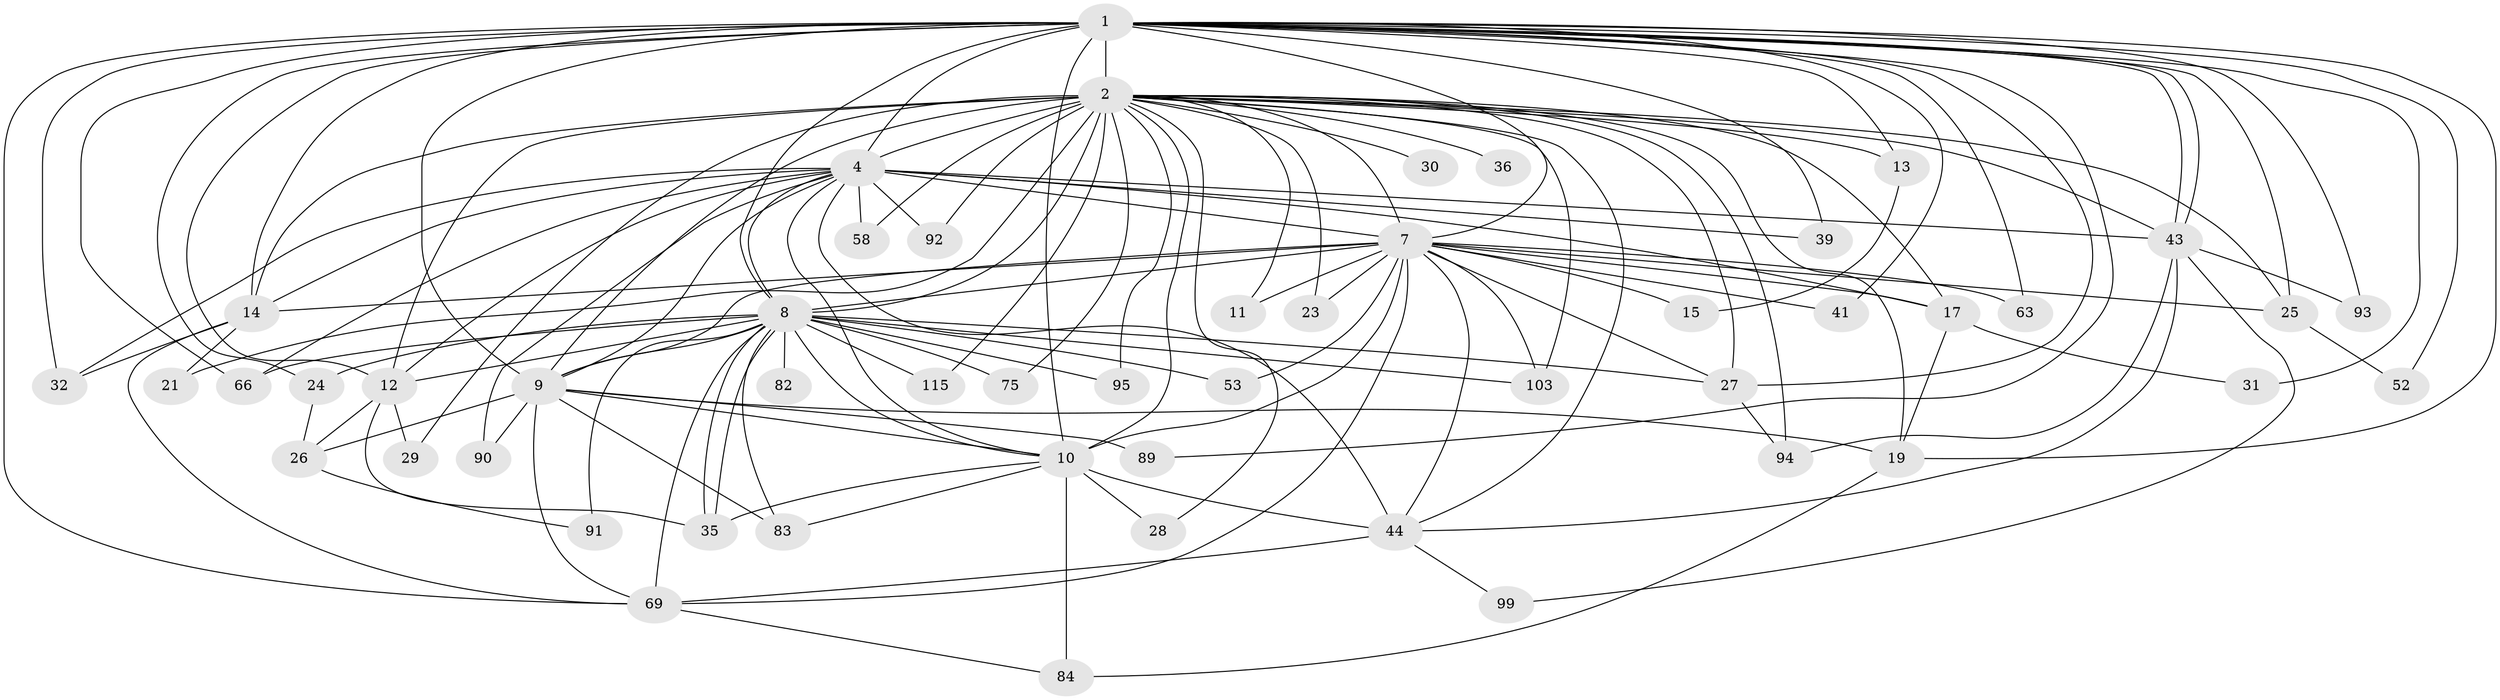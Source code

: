 // original degree distribution, {21: 0.015625, 24: 0.0078125, 18: 0.0078125, 27: 0.0078125, 28: 0.0078125, 25: 0.0078125, 34: 0.0078125, 20: 0.0078125, 15: 0.0078125, 2: 0.515625, 7: 0.015625, 3: 0.2265625, 6: 0.015625, 4: 0.0859375, 5: 0.0625}
// Generated by graph-tools (version 1.1) at 2025/17/03/04/25 18:17:27]
// undirected, 51 vertices, 134 edges
graph export_dot {
graph [start="1"]
  node [color=gray90,style=filled];
  1 [super="+6"];
  2 [super="+5+3+77+37"];
  4 [super="+38+55+124+117+81+57+104+47+79+62+40+80+78"];
  7;
  8 [super="+107+76+49+74"];
  9 [super="+59+112+56+60"];
  10;
  11;
  12 [super="+87"];
  13;
  14 [super="+16"];
  15;
  17 [super="+46"];
  19 [super="+20+22+71"];
  21;
  23;
  24;
  25 [super="+34+108"];
  26 [super="+127"];
  27 [super="+121+116"];
  28;
  29;
  30;
  31;
  32;
  35 [super="+96+65"];
  36;
  39;
  41;
  43 [super="+72+102+54"];
  44 [super="+68+67+73"];
  52;
  53;
  58;
  63;
  66 [super="+98"];
  69 [super="+70"];
  75;
  82;
  83 [super="+128"];
  84 [super="+88"];
  89;
  90;
  91;
  92;
  93;
  94 [super="+118"];
  95;
  99;
  103 [super="+122"];
  115 [super="+119"];
  1 -- 2 [weight=8];
  1 -- 4 [weight=4];
  1 -- 7 [weight=2];
  1 -- 8 [weight=2];
  1 -- 9 [weight=3];
  1 -- 10 [weight=2];
  1 -- 32;
  1 -- 41;
  1 -- 43;
  1 -- 43;
  1 -- 66;
  1 -- 93;
  1 -- 69;
  1 -- 19;
  1 -- 12;
  1 -- 13;
  1 -- 24;
  1 -- 89;
  1 -- 25;
  1 -- 27;
  1 -- 31;
  1 -- 39;
  1 -- 52;
  1 -- 63;
  1 -- 14;
  2 -- 4 [weight=8];
  2 -- 7 [weight=3];
  2 -- 8 [weight=5];
  2 -- 9 [weight=5];
  2 -- 10 [weight=3];
  2 -- 11;
  2 -- 13;
  2 -- 14 [weight=3];
  2 -- 21;
  2 -- 23;
  2 -- 95;
  2 -- 43 [weight=2];
  2 -- 75;
  2 -- 17;
  2 -- 19 [weight=4];
  2 -- 25 [weight=2];
  2 -- 29;
  2 -- 30;
  2 -- 36 [weight=2];
  2 -- 103;
  2 -- 44;
  2 -- 115 [weight=2];
  2 -- 58;
  2 -- 28;
  2 -- 27;
  2 -- 92;
  2 -- 94;
  2 -- 12;
  4 -- 7 [weight=2];
  4 -- 8 [weight=5];
  4 -- 9 [weight=3];
  4 -- 10;
  4 -- 17 [weight=2];
  4 -- 39;
  4 -- 58 [weight=2];
  4 -- 44 [weight=3];
  4 -- 92;
  4 -- 32;
  4 -- 14;
  4 -- 90;
  4 -- 66;
  4 -- 43;
  4 -- 12;
  7 -- 8 [weight=2];
  7 -- 9;
  7 -- 10;
  7 -- 11;
  7 -- 14;
  7 -- 15;
  7 -- 17;
  7 -- 23;
  7 -- 25;
  7 -- 27;
  7 -- 41;
  7 -- 44 [weight=2];
  7 -- 53;
  7 -- 63;
  7 -- 69;
  7 -- 103;
  8 -- 9 [weight=3];
  8 -- 10;
  8 -- 12 [weight=2];
  8 -- 24;
  8 -- 27;
  8 -- 35;
  8 -- 35;
  8 -- 53;
  8 -- 69;
  8 -- 75;
  8 -- 82 [weight=2];
  8 -- 91;
  8 -- 95;
  8 -- 115;
  8 -- 83;
  8 -- 103;
  8 -- 66;
  9 -- 10;
  9 -- 26 [weight=2];
  9 -- 83;
  9 -- 90;
  9 -- 69;
  9 -- 89;
  9 -- 19 [weight=2];
  10 -- 28;
  10 -- 44;
  10 -- 83;
  10 -- 84 [weight=2];
  10 -- 35;
  12 -- 29;
  12 -- 26;
  12 -- 35;
  13 -- 15;
  14 -- 21;
  14 -- 32;
  14 -- 69;
  17 -- 19;
  17 -- 31;
  19 -- 84;
  24 -- 26;
  25 -- 52;
  26 -- 91;
  27 -- 94;
  43 -- 99;
  43 -- 44;
  43 -- 94;
  43 -- 93;
  44 -- 69;
  44 -- 99;
  69 -- 84;
}
